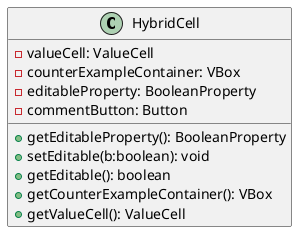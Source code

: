 @startuml

    class HybridCell {
        -valueCell: ValueCell
        -counterExampleContainer: VBox
        -editableProperty: BooleanProperty
        -commentButton: Button
        +getEditableProperty(): BooleanProperty
        +setEditable(b:boolean): void
        +getEditable(): boolean
        +getCounterExampleContainer(): VBox
        +getValueCell(): ValueCell
    }

@enduml
